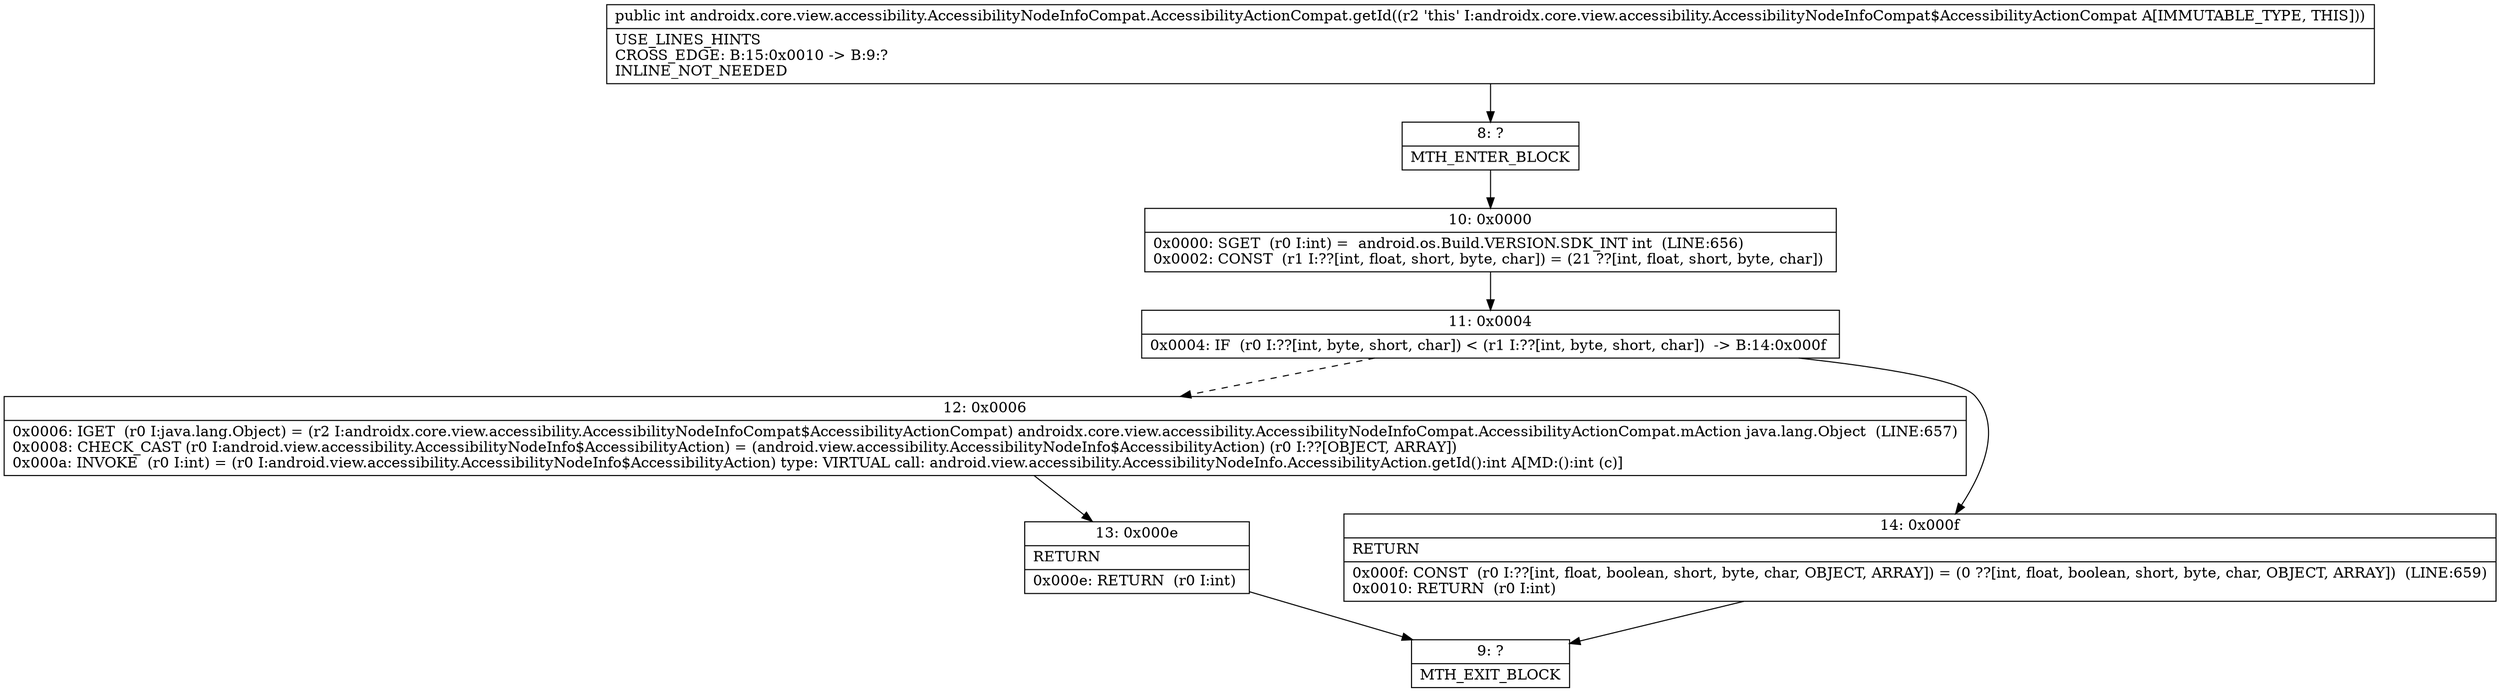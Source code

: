 digraph "CFG forandroidx.core.view.accessibility.AccessibilityNodeInfoCompat.AccessibilityActionCompat.getId()I" {
Node_8 [shape=record,label="{8\:\ ?|MTH_ENTER_BLOCK\l}"];
Node_10 [shape=record,label="{10\:\ 0x0000|0x0000: SGET  (r0 I:int) =  android.os.Build.VERSION.SDK_INT int  (LINE:656)\l0x0002: CONST  (r1 I:??[int, float, short, byte, char]) = (21 ??[int, float, short, byte, char]) \l}"];
Node_11 [shape=record,label="{11\:\ 0x0004|0x0004: IF  (r0 I:??[int, byte, short, char]) \< (r1 I:??[int, byte, short, char])  \-\> B:14:0x000f \l}"];
Node_12 [shape=record,label="{12\:\ 0x0006|0x0006: IGET  (r0 I:java.lang.Object) = (r2 I:androidx.core.view.accessibility.AccessibilityNodeInfoCompat$AccessibilityActionCompat) androidx.core.view.accessibility.AccessibilityNodeInfoCompat.AccessibilityActionCompat.mAction java.lang.Object  (LINE:657)\l0x0008: CHECK_CAST (r0 I:android.view.accessibility.AccessibilityNodeInfo$AccessibilityAction) = (android.view.accessibility.AccessibilityNodeInfo$AccessibilityAction) (r0 I:??[OBJECT, ARRAY]) \l0x000a: INVOKE  (r0 I:int) = (r0 I:android.view.accessibility.AccessibilityNodeInfo$AccessibilityAction) type: VIRTUAL call: android.view.accessibility.AccessibilityNodeInfo.AccessibilityAction.getId():int A[MD:():int (c)]\l}"];
Node_13 [shape=record,label="{13\:\ 0x000e|RETURN\l|0x000e: RETURN  (r0 I:int) \l}"];
Node_9 [shape=record,label="{9\:\ ?|MTH_EXIT_BLOCK\l}"];
Node_14 [shape=record,label="{14\:\ 0x000f|RETURN\l|0x000f: CONST  (r0 I:??[int, float, boolean, short, byte, char, OBJECT, ARRAY]) = (0 ??[int, float, boolean, short, byte, char, OBJECT, ARRAY])  (LINE:659)\l0x0010: RETURN  (r0 I:int) \l}"];
MethodNode[shape=record,label="{public int androidx.core.view.accessibility.AccessibilityNodeInfoCompat.AccessibilityActionCompat.getId((r2 'this' I:androidx.core.view.accessibility.AccessibilityNodeInfoCompat$AccessibilityActionCompat A[IMMUTABLE_TYPE, THIS]))  | USE_LINES_HINTS\lCROSS_EDGE: B:15:0x0010 \-\> B:9:?\lINLINE_NOT_NEEDED\l}"];
MethodNode -> Node_8;Node_8 -> Node_10;
Node_10 -> Node_11;
Node_11 -> Node_12[style=dashed];
Node_11 -> Node_14;
Node_12 -> Node_13;
Node_13 -> Node_9;
Node_14 -> Node_9;
}

